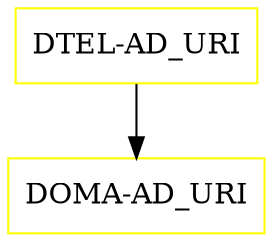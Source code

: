 digraph G {
  "DTEL-AD_URI" [shape=box,color=yellow];
  "DOMA-AD_URI" [shape=box,color=yellow,URL="./DOMA_AD_URI.html"];
  "DTEL-AD_URI" -> "DOMA-AD_URI";
}
